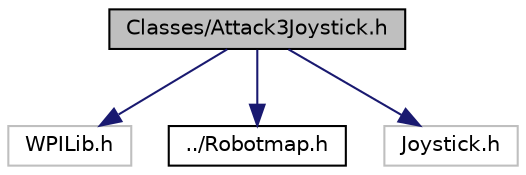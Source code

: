 digraph G
{
  edge [fontname="Helvetica",fontsize="10",labelfontname="Helvetica",labelfontsize="10"];
  node [fontname="Helvetica",fontsize="10",shape=record];
  Node1 [label="Classes/Attack3Joystick.h",height=0.2,width=0.4,color="black", fillcolor="grey75", style="filled" fontcolor="black"];
  Node1 -> Node2 [color="midnightblue",fontsize="10",style="solid",fontname="Helvetica"];
  Node2 [label="WPILib.h",height=0.2,width=0.4,color="grey75", fillcolor="white", style="filled"];
  Node1 -> Node3 [color="midnightblue",fontsize="10",style="solid",fontname="Helvetica"];
  Node3 [label="../Robotmap.h",height=0.2,width=0.4,color="black", fillcolor="white", style="filled",URL="$_robotmap_8h.html"];
  Node1 -> Node4 [color="midnightblue",fontsize="10",style="solid",fontname="Helvetica"];
  Node4 [label="Joystick.h",height=0.2,width=0.4,color="grey75", fillcolor="white", style="filled"];
}
